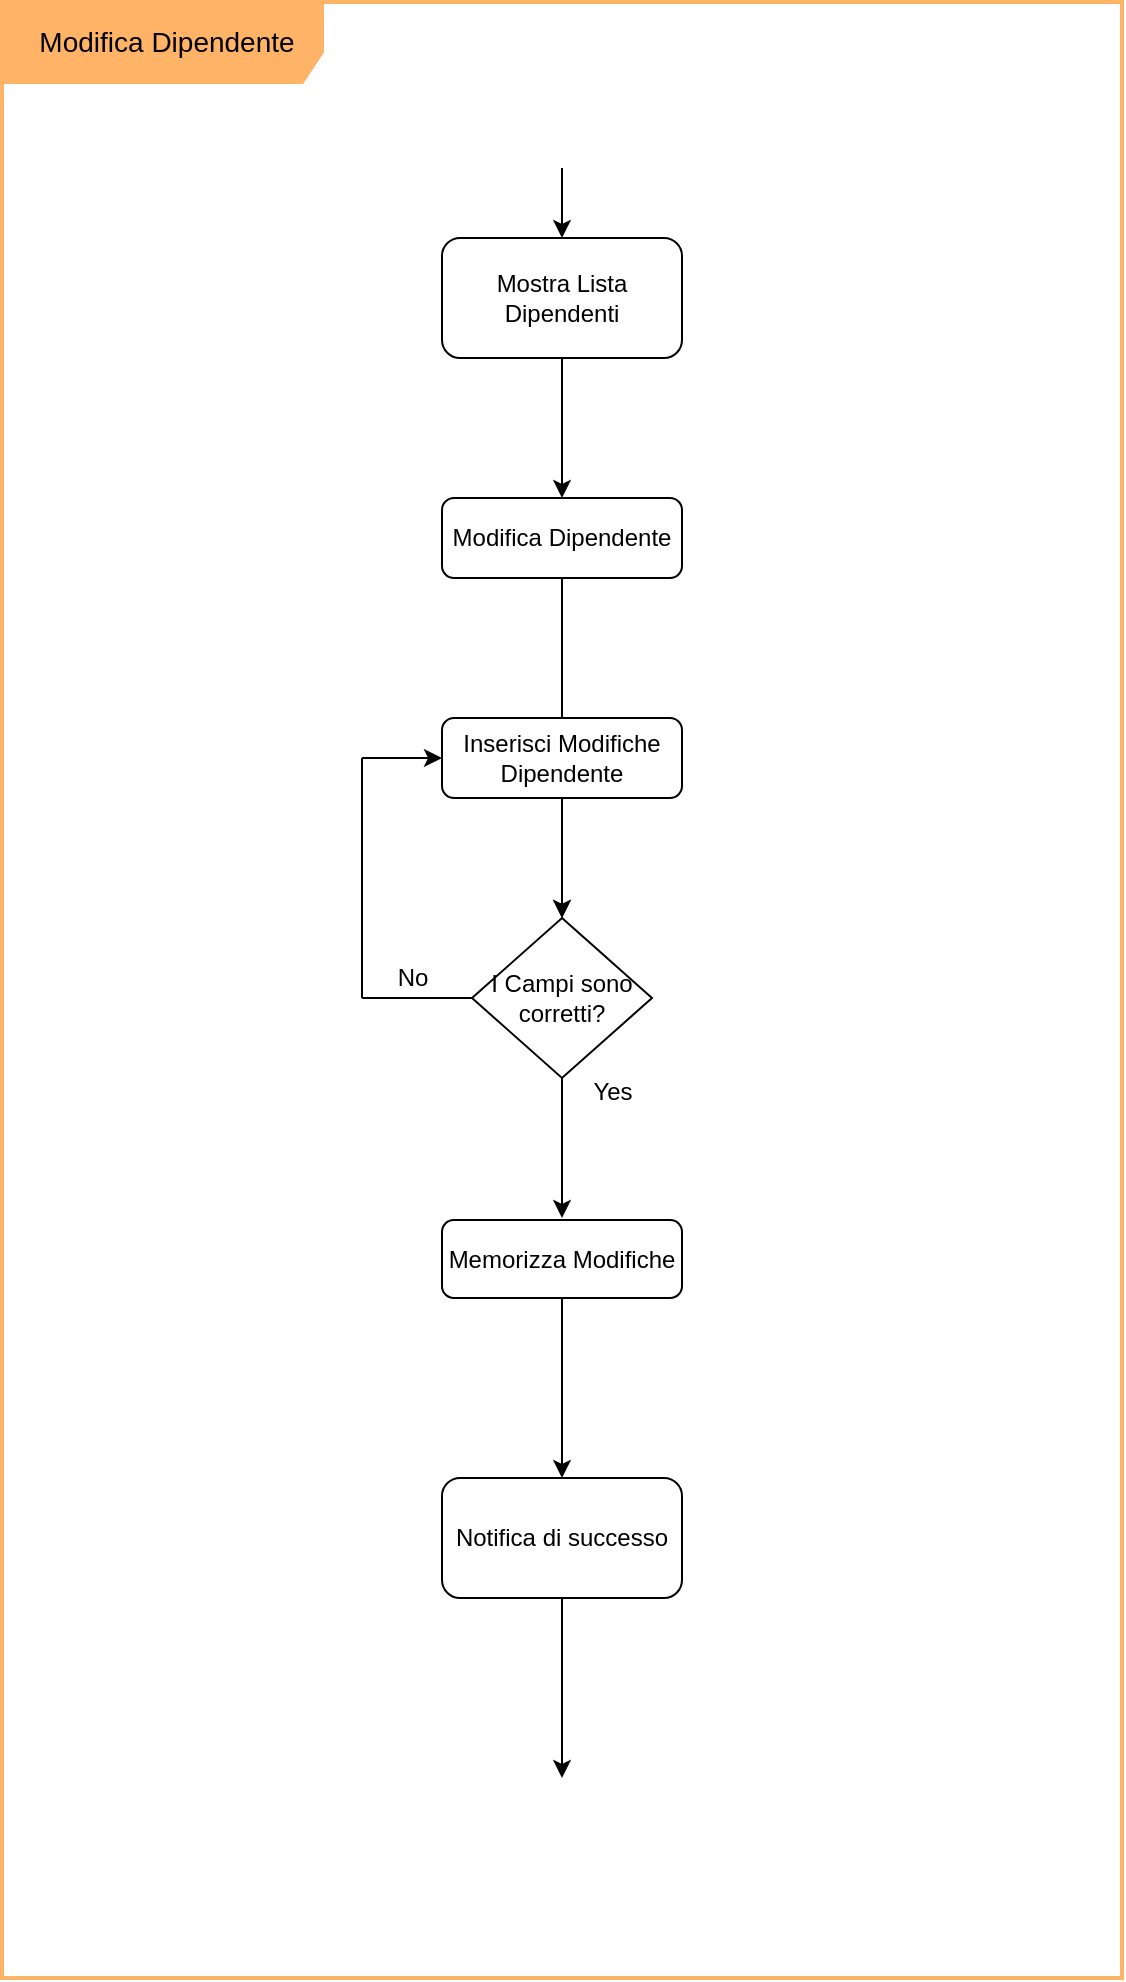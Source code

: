 <mxfile version="18.0.3" type="google"><diagram id="_tftlsPoWNMlt8iTY2XK" name="Page-1"><mxGraphModel grid="0" page="0" gridSize="10" guides="1" tooltips="1" connect="1" arrows="1" fold="1" pageScale="1" pageWidth="827" pageHeight="1169" math="0" shadow="0"><root><mxCell id="0"/><mxCell id="1" parent="0"/><mxCell id="vh36m6CuL5GB2xyDO-VF-1" value="Modifica Dipendente" style="rounded=1;whiteSpace=wrap;html=1;fontSize=12;glass=0;strokeWidth=1;shadow=0;" vertex="1" parent="1"><mxGeometry x="300" y="280" width="120" height="40" as="geometry"/></mxCell><mxCell id="vh36m6CuL5GB2xyDO-VF-2" style="edgeStyle=orthogonalEdgeStyle;rounded=0;orthogonalLoop=1;jettySize=auto;html=1;exitX=0.5;exitY=1;exitDx=0;exitDy=0;" edge="1" parent="1" source="vh36m6CuL5GB2xyDO-VF-1"><mxGeometry relative="1" as="geometry"><mxPoint x="360" y="490" as="targetPoint"/><mxPoint x="360" y="450" as="sourcePoint"/></mxGeometry></mxCell><mxCell id="lvOETWuBISQ72Knmxsin-2" style="edgeStyle=orthogonalEdgeStyle;rounded=0;orthogonalLoop=1;jettySize=auto;html=1;entryX=0.5;entryY=0;entryDx=0;entryDy=0;" edge="1" parent="1" source="vh36m6CuL5GB2xyDO-VF-3" target="lvOETWuBISQ72Knmxsin-1"><mxGeometry relative="1" as="geometry"/></mxCell><mxCell id="vh36m6CuL5GB2xyDO-VF-3" value="Memorizza Modifiche" style="rounded=1;whiteSpace=wrap;html=1;fontSize=12;glass=0;strokeWidth=1;shadow=0;" vertex="1" parent="1"><mxGeometry x="300" y="641" width="120" height="39" as="geometry"/></mxCell><mxCell id="7K0giwGyWWsS3MuhOTJK-1" style="edgeStyle=orthogonalEdgeStyle;rounded=0;orthogonalLoop=1;jettySize=auto;html=1;" edge="1" parent="1" source="vh36m6CuL5GB2xyDO-VF-5"><mxGeometry relative="1" as="geometry"><mxPoint x="360" y="640" as="targetPoint"/></mxGeometry></mxCell><mxCell id="vh36m6CuL5GB2xyDO-VF-5" value="I Campi sono corretti?" style="rhombus;whiteSpace=wrap;html=1;" vertex="1" parent="1"><mxGeometry x="315" y="490" width="90" height="80" as="geometry"/></mxCell><mxCell id="vh36m6CuL5GB2xyDO-VF-7" value="" style="endArrow=none;html=1;" edge="1" parent="1"><mxGeometry width="50" height="50" relative="1" as="geometry"><mxPoint x="260" y="410" as="sourcePoint"/><mxPoint x="260" y="530" as="targetPoint"/></mxGeometry></mxCell><mxCell id="vh36m6CuL5GB2xyDO-VF-8" value="" style="endArrow=none;html=1;entryX=0;entryY=0.5;entryDx=0;entryDy=0;" edge="1" parent="1" target="vh36m6CuL5GB2xyDO-VF-5"><mxGeometry width="50" height="50" relative="1" as="geometry"><mxPoint x="260" y="530" as="sourcePoint"/><mxPoint x="580" y="510" as="targetPoint"/></mxGeometry></mxCell><mxCell id="vh36m6CuL5GB2xyDO-VF-9" value="No" style="text;html=1;align=center;verticalAlign=middle;resizable=0;points=[];autosize=1;strokeColor=none;" vertex="1" parent="1"><mxGeometry x="270" y="510" width="30" height="20" as="geometry"/></mxCell><mxCell id="vh36m6CuL5GB2xyDO-VF-10" value="" style="shape=image;html=1;verticalAlign=top;verticalLabelPosition=bottom;labelBackgroundColor=#ffffff;imageAspect=0;aspect=fixed;image=https://cdn4.iconfinder.com/data/icons/essential-app-2/16/record-round-circle-dot-128.png" vertex="1" parent="1"><mxGeometry x="342.5" y="80" width="35" height="35" as="geometry"/></mxCell><mxCell id="vh36m6CuL5GB2xyDO-VF-11" value="" style="shape=image;html=1;verticalAlign=top;verticalLabelPosition=bottom;labelBackgroundColor=#ffffff;imageAspect=0;aspect=fixed;image=https://cdn4.iconfinder.com/data/icons/ionicons/512/icon-ios7-circle-filled-128.png" vertex="1" parent="1"><mxGeometry x="335" y="920" width="50" height="50" as="geometry"/></mxCell><mxCell id="vh36m6CuL5GB2xyDO-VF-13" value="" style="endArrow=classic;html=1;exitX=0.5;exitY=1;exitDx=0;exitDy=0;" edge="1" parent="1" source="vh36m6CuL5GB2xyDO-VF-10"><mxGeometry width="50" height="50" relative="1" as="geometry"><mxPoint x="554" y="560" as="sourcePoint"/><mxPoint x="360" y="150" as="targetPoint"/></mxGeometry></mxCell><mxCell id="vh36m6CuL5GB2xyDO-VF-14" style="edgeStyle=orthogonalEdgeStyle;rounded=0;orthogonalLoop=1;jettySize=auto;html=1;entryX=0.5;entryY=0;entryDx=0;entryDy=0;" edge="1" parent="1" source="vh36m6CuL5GB2xyDO-VF-15" target="vh36m6CuL5GB2xyDO-VF-5"><mxGeometry relative="1" as="geometry"/></mxCell><mxCell id="vh36m6CuL5GB2xyDO-VF-15" value="Inserisci Modifiche Dipendente" style="rounded=1;whiteSpace=wrap;html=1;fontSize=12;glass=0;strokeWidth=1;shadow=0;" vertex="1" parent="1"><mxGeometry x="300" y="390" width="120" height="40" as="geometry"/></mxCell><mxCell id="vh36m6CuL5GB2xyDO-VF-16" value="" style="endArrow=classic;html=1;entryX=0;entryY=0.5;entryDx=0;entryDy=0;" edge="1" parent="1" target="vh36m6CuL5GB2xyDO-VF-15"><mxGeometry width="50" height="50" relative="1" as="geometry"><mxPoint x="260" y="410" as="sourcePoint"/><mxPoint x="290" y="510" as="targetPoint"/></mxGeometry></mxCell><mxCell id="vh36m6CuL5GB2xyDO-VF-17" style="edgeStyle=orthogonalEdgeStyle;rounded=0;orthogonalLoop=1;jettySize=auto;html=1;entryX=0.5;entryY=0;entryDx=0;entryDy=0;" edge="1" parent="1" source="vh36m6CuL5GB2xyDO-VF-18" target="vh36m6CuL5GB2xyDO-VF-1"><mxGeometry relative="1" as="geometry"/></mxCell><mxCell id="vh36m6CuL5GB2xyDO-VF-18" value="Mostra Lista Dipendenti" style="rounded=1;whiteSpace=wrap;html=1;" vertex="1" parent="1"><mxGeometry x="300" y="150" width="120" height="60" as="geometry"/></mxCell><mxCell id="hheId0orU81w0QMmXWeI-1" value="&lt;font style=&quot;font-size: 14px&quot;&gt;Modifica Dipendente&lt;/font&gt;" style="shape=umlFrame;whiteSpace=wrap;html=1;width=160;height=40;boundedLbl=1;verticalAlign=middle;align=center;spacingLeft=5;fillColor=#FFB366;strokeColor=#FFB366;strokeWidth=2;" vertex="1" parent="1"><mxGeometry x="80" y="32" width="560" height="988" as="geometry"/></mxCell><mxCell id="lvOETWuBISQ72Knmxsin-3" style="edgeStyle=orthogonalEdgeStyle;rounded=0;orthogonalLoop=1;jettySize=auto;html=1;" edge="1" parent="1" source="lvOETWuBISQ72Knmxsin-1" target="vh36m6CuL5GB2xyDO-VF-11"><mxGeometry relative="1" as="geometry"/></mxCell><mxCell id="lvOETWuBISQ72Knmxsin-1" value="Notifica di successo" style="rounded=1;whiteSpace=wrap;html=1;" vertex="1" parent="1"><mxGeometry x="300" y="770" width="120" height="60" as="geometry"/></mxCell><mxCell id="lvOETWuBISQ72Knmxsin-4" value="Yes" style="text;html=1;align=center;verticalAlign=middle;resizable=0;points=[];autosize=1;strokeColor=none;fillColor=none;" vertex="1" parent="1"><mxGeometry x="370" y="568" width="30" height="18" as="geometry"/></mxCell></root></mxGraphModel></diagram></mxfile>